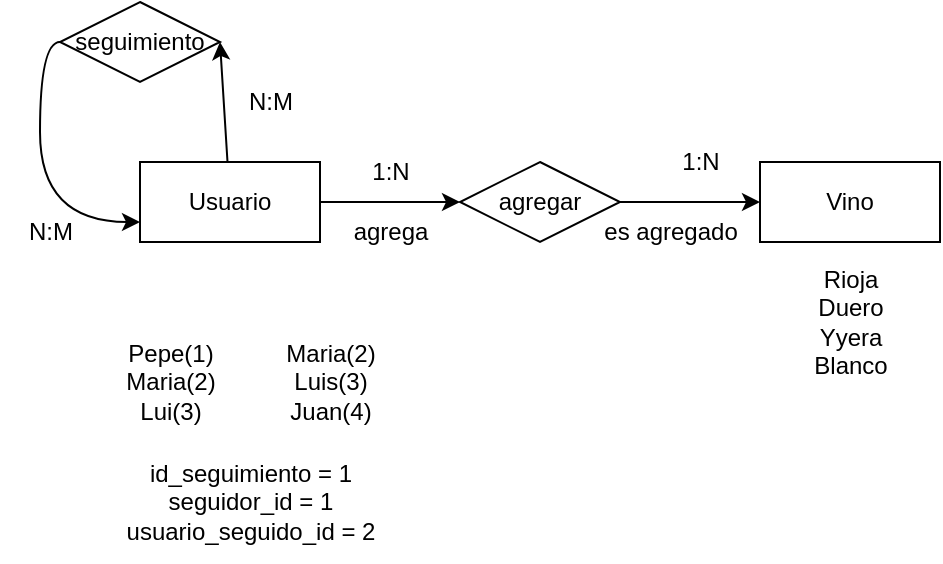 <mxfile>
    <diagram id="dgbaeSAdrhjOPYRjrX54" name="Page-1">
        <mxGraphModel dx="777" dy="625" grid="1" gridSize="10" guides="1" tooltips="1" connect="1" arrows="1" fold="1" page="1" pageScale="1" pageWidth="850" pageHeight="1100" math="0" shadow="0">
            <root>
                <mxCell id="0"/>
                <mxCell id="1" parent="0"/>
                <mxCell id="6" style="html=1;entryX=0;entryY=0.5;entryDx=0;entryDy=0;edgeStyle=orthogonalEdgeStyle;" edge="1" parent="1" source="2" target="5">
                    <mxGeometry relative="1" as="geometry"/>
                </mxCell>
                <mxCell id="2" value="Usuario" style="whiteSpace=wrap;html=1;" vertex="1" parent="1">
                    <mxGeometry x="190" y="200" width="90" height="40" as="geometry"/>
                </mxCell>
                <mxCell id="3" value="Vino" style="whiteSpace=wrap;html=1;" vertex="1" parent="1">
                    <mxGeometry x="500" y="200" width="90" height="40" as="geometry"/>
                </mxCell>
                <mxCell id="4" style="edgeStyle=none;html=1;entryX=1;entryY=0.5;entryDx=0;entryDy=0;" edge="1" parent="1" source="2" target="17">
                    <mxGeometry relative="1" as="geometry">
                        <Array as="points">
                            <mxPoint x="230" y="140"/>
                        </Array>
                    </mxGeometry>
                </mxCell>
                <mxCell id="7" value="" style="edgeStyle=none;html=1;" edge="1" parent="1" source="5" target="3">
                    <mxGeometry relative="1" as="geometry"/>
                </mxCell>
                <mxCell id="5" value="agregar" style="rhombus;whiteSpace=wrap;html=1;" vertex="1" parent="1">
                    <mxGeometry x="350" y="200" width="80" height="40" as="geometry"/>
                </mxCell>
                <mxCell id="9" value="1:N" style="text;html=1;align=center;verticalAlign=middle;resizable=0;points=[];autosize=1;strokeColor=none;fillColor=none;" vertex="1" parent="1">
                    <mxGeometry x="295" y="190" width="40" height="30" as="geometry"/>
                </mxCell>
                <mxCell id="10" value="1:N" style="text;html=1;align=center;verticalAlign=middle;resizable=0;points=[];autosize=1;strokeColor=none;fillColor=none;" vertex="1" parent="1">
                    <mxGeometry x="450" y="185" width="40" height="30" as="geometry"/>
                </mxCell>
                <mxCell id="11" value="Rioja&lt;br&gt;Duero&lt;br&gt;Yyera&lt;br&gt;Blanco" style="text;html=1;align=center;verticalAlign=middle;resizable=0;points=[];autosize=1;strokeColor=none;fillColor=none;" vertex="1" parent="1">
                    <mxGeometry x="515" y="245" width="60" height="70" as="geometry"/>
                </mxCell>
                <mxCell id="12" value="Pepe(1)&lt;br&gt;Maria(2)&lt;br&gt;Lui(3)" style="text;html=1;align=center;verticalAlign=middle;resizable=0;points=[];autosize=1;strokeColor=none;fillColor=none;" vertex="1" parent="1">
                    <mxGeometry x="170" y="280" width="70" height="60" as="geometry"/>
                </mxCell>
                <mxCell id="14" value="agrega" style="text;html=1;align=center;verticalAlign=middle;resizable=0;points=[];autosize=1;strokeColor=none;fillColor=none;" vertex="1" parent="1">
                    <mxGeometry x="285" y="220" width="60" height="30" as="geometry"/>
                </mxCell>
                <mxCell id="15" value="es agregado" style="text;html=1;align=center;verticalAlign=middle;resizable=0;points=[];autosize=1;strokeColor=none;fillColor=none;" vertex="1" parent="1">
                    <mxGeometry x="410" y="220" width="90" height="30" as="geometry"/>
                </mxCell>
                <mxCell id="18" style="edgeStyle=orthogonalEdgeStyle;curved=1;html=1;exitX=0;exitY=0.5;exitDx=0;exitDy=0;entryX=0;entryY=0.75;entryDx=0;entryDy=0;" edge="1" parent="1" source="17" target="2">
                    <mxGeometry relative="1" as="geometry"/>
                </mxCell>
                <mxCell id="17" value="seguimiento" style="rhombus;whiteSpace=wrap;html=1;" vertex="1" parent="1">
                    <mxGeometry x="150" y="120" width="80" height="40" as="geometry"/>
                </mxCell>
                <mxCell id="19" value="N:M" style="text;html=1;align=center;verticalAlign=middle;resizable=0;points=[];autosize=1;strokeColor=none;fillColor=none;" vertex="1" parent="1">
                    <mxGeometry x="230" y="155" width="50" height="30" as="geometry"/>
                </mxCell>
                <mxCell id="20" value="N:M" style="text;html=1;align=center;verticalAlign=middle;resizable=0;points=[];autosize=1;strokeColor=none;fillColor=none;" vertex="1" parent="1">
                    <mxGeometry x="120" y="220" width="50" height="30" as="geometry"/>
                </mxCell>
                <mxCell id="21" value="Maria(2)&lt;br&gt;Luis(3)&lt;br&gt;Juan(4)" style="text;html=1;align=center;verticalAlign=middle;resizable=0;points=[];autosize=1;strokeColor=none;fillColor=none;" vertex="1" parent="1">
                    <mxGeometry x="250" y="280" width="70" height="60" as="geometry"/>
                </mxCell>
                <mxCell id="22" value="id_seguimiento = 1&lt;br&gt;seguidor_id = 1&lt;br&gt;usuario_seguido_id = 2" style="text;html=1;align=center;verticalAlign=middle;resizable=0;points=[];autosize=1;strokeColor=none;fillColor=none;" vertex="1" parent="1">
                    <mxGeometry x="170" y="340" width="150" height="60" as="geometry"/>
                </mxCell>
            </root>
        </mxGraphModel>
    </diagram>
</mxfile>